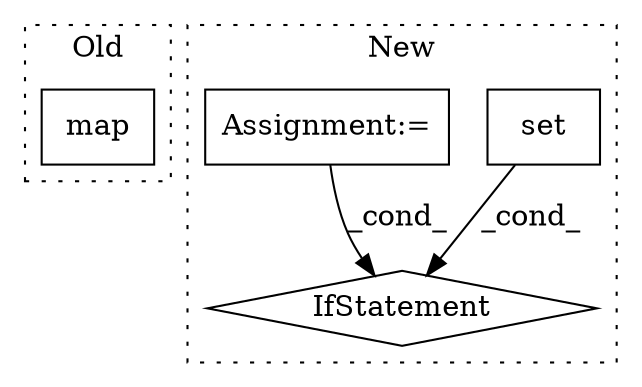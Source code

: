 digraph G {
subgraph cluster0 {
1 [label="map" a="32" s="1154,1171" l="4,1" shape="box"];
label = "Old";
style="dotted";
}
subgraph cluster1 {
2 [label="set" a="32" s="1182,1193" l="4,1" shape="box"];
3 [label="IfStatement" a="25" s="1195" l="3" shape="diamond"];
4 [label="Assignment:=" a="7" s="1274" l="27" shape="box"];
label = "New";
style="dotted";
}
2 -> 3 [label="_cond_"];
4 -> 3 [label="_cond_"];
}